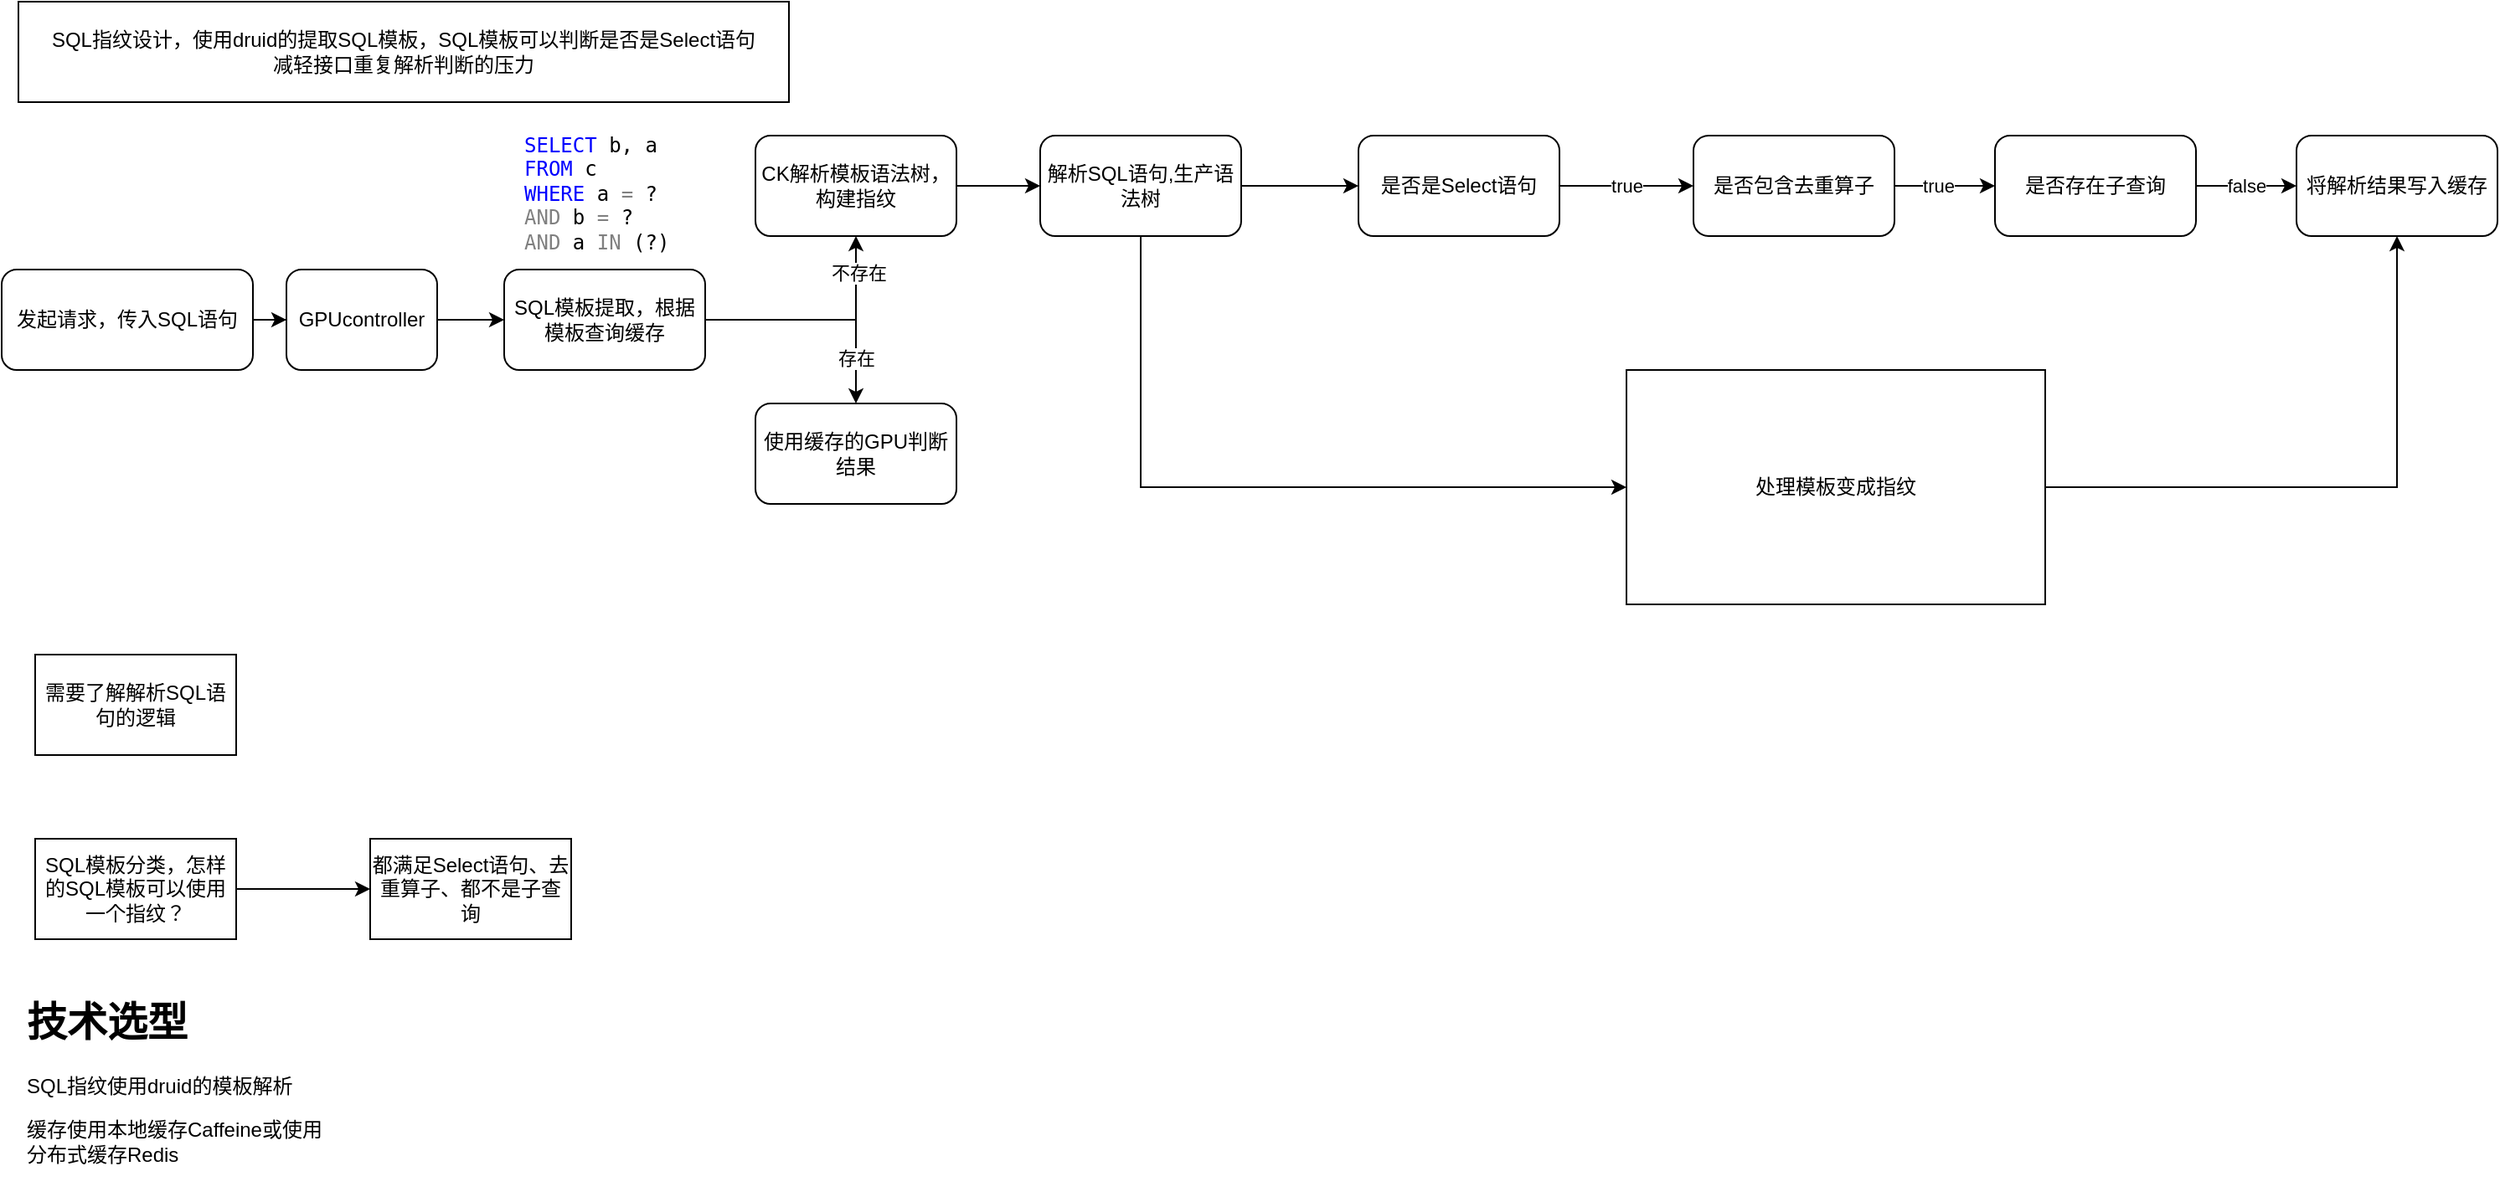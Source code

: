 <mxfile version="21.1.2" type="device">
  <diagram name="第 1 页" id="_-jHKvZz9BukLninsXsY">
    <mxGraphModel dx="1006" dy="493" grid="1" gridSize="10" guides="1" tooltips="1" connect="1" arrows="1" fold="1" page="1" pageScale="1" pageWidth="2339" pageHeight="3300" math="0" shadow="0">
      <root>
        <mxCell id="0" />
        <mxCell id="1" parent="0" />
        <mxCell id="zURV9CsW6-6Lo7girFdd-19" value="" style="edgeStyle=orthogonalEdgeStyle;rounded=0;orthogonalLoop=1;jettySize=auto;html=1;" edge="1" parent="1" source="zURV9CsW6-6Lo7girFdd-1" target="zURV9CsW6-6Lo7girFdd-3">
          <mxGeometry relative="1" as="geometry" />
        </mxCell>
        <mxCell id="zURV9CsW6-6Lo7girFdd-1" value="GPUcontroller" style="rounded=1;whiteSpace=wrap;html=1;" vertex="1" parent="1">
          <mxGeometry x="170" y="170" width="90" height="60" as="geometry" />
        </mxCell>
        <mxCell id="zURV9CsW6-6Lo7girFdd-2" value="SQL指纹设计，使用druid的提取SQL模板，SQL模板可以判断是否是Select语句&lt;br&gt;减轻接口重复解析判断的压力" style="rounded=0;whiteSpace=wrap;html=1;" vertex="1" parent="1">
          <mxGeometry x="10" y="10" width="460" height="60" as="geometry" />
        </mxCell>
        <mxCell id="zURV9CsW6-6Lo7girFdd-6" value="&amp;nbsp;不存在" style="edgeStyle=orthogonalEdgeStyle;rounded=0;orthogonalLoop=1;jettySize=auto;html=1;" edge="1" parent="1" source="zURV9CsW6-6Lo7girFdd-3" target="zURV9CsW6-6Lo7girFdd-5">
          <mxGeometry x="0.692" relative="1" as="geometry">
            <Array as="points">
              <mxPoint x="510" y="200" />
            </Array>
            <mxPoint as="offset" />
          </mxGeometry>
        </mxCell>
        <mxCell id="zURV9CsW6-6Lo7girFdd-9" style="edgeStyle=orthogonalEdgeStyle;rounded=0;orthogonalLoop=1;jettySize=auto;html=1;" edge="1" parent="1" source="zURV9CsW6-6Lo7girFdd-3" target="zURV9CsW6-6Lo7girFdd-8">
          <mxGeometry relative="1" as="geometry" />
        </mxCell>
        <mxCell id="zURV9CsW6-6Lo7girFdd-11" value="存在" style="edgeLabel;html=1;align=center;verticalAlign=middle;resizable=0;points=[];" vertex="1" connectable="0" parent="zURV9CsW6-6Lo7girFdd-9">
          <mxGeometry x="0.41" y="-3" relative="1" as="geometry">
            <mxPoint x="3" y="14" as="offset" />
          </mxGeometry>
        </mxCell>
        <mxCell id="zURV9CsW6-6Lo7girFdd-3" value="SQL模板提取，根据模板查询缓存" style="rounded=1;whiteSpace=wrap;html=1;" vertex="1" parent="1">
          <mxGeometry x="300" y="170" width="120" height="60" as="geometry" />
        </mxCell>
        <mxCell id="zURV9CsW6-6Lo7girFdd-21" value="" style="edgeStyle=orthogonalEdgeStyle;rounded=0;orthogonalLoop=1;jettySize=auto;html=1;" edge="1" parent="1" source="zURV9CsW6-6Lo7girFdd-5" target="zURV9CsW6-6Lo7girFdd-15">
          <mxGeometry relative="1" as="geometry" />
        </mxCell>
        <mxCell id="zURV9CsW6-6Lo7girFdd-5" value="CK解析模板语法树，构建指纹" style="rounded=1;whiteSpace=wrap;html=1;" vertex="1" parent="1">
          <mxGeometry x="450" y="90" width="120" height="60" as="geometry" />
        </mxCell>
        <mxCell id="zURV9CsW6-6Lo7girFdd-8" value="使用缓存的GPU判断结果" style="rounded=1;whiteSpace=wrap;html=1;" vertex="1" parent="1">
          <mxGeometry x="450" y="250" width="120" height="60" as="geometry" />
        </mxCell>
        <mxCell id="zURV9CsW6-6Lo7girFdd-13" style="edgeStyle=orthogonalEdgeStyle;rounded=0;orthogonalLoop=1;jettySize=auto;html=1;entryX=0;entryY=0.5;entryDx=0;entryDy=0;" edge="1" parent="1" source="zURV9CsW6-6Lo7girFdd-12" target="zURV9CsW6-6Lo7girFdd-1">
          <mxGeometry relative="1" as="geometry" />
        </mxCell>
        <mxCell id="zURV9CsW6-6Lo7girFdd-12" value="发起请求，传入SQL语句" style="rounded=1;whiteSpace=wrap;html=1;" vertex="1" parent="1">
          <mxGeometry y="170" width="150" height="60" as="geometry" />
        </mxCell>
        <mxCell id="zURV9CsW6-6Lo7girFdd-14" value="&lt;pre&gt;&lt;span style=&quot;color: rgba(0, 0, 255, 1)&quot;&gt;SELECT&lt;/span&gt;&lt;span style=&quot;color: rgba(0, 0, 0, 1)&quot;&gt; b, a&#xa;&lt;/span&gt;&lt;span style=&quot;color: rgba(0, 0, 255, 1)&quot;&gt;FROM&lt;/span&gt;&lt;span style=&quot;color: rgba(0, 0, 0, 1)&quot;&gt; c&#xa;&lt;/span&gt;&lt;span style=&quot;color: rgba(0, 0, 255, 1)&quot;&gt;WHERE&lt;/span&gt; a &lt;span style=&quot;color: rgba(128, 128, 128, 1)&quot;&gt;=&lt;/span&gt;&lt;span style=&quot;color: rgba(0, 0, 0, 1)&quot;&gt; ?&#xa;&lt;/span&gt;&lt;span style=&quot;color: rgba(128, 128, 128, 1)&quot;&gt;AND&lt;/span&gt; b &lt;span style=&quot;color: rgba(128, 128, 128, 1)&quot;&gt;=&lt;/span&gt;&lt;span style=&quot;color: rgba(0, 0, 0, 1)&quot;&gt; ?&#xa;&lt;/span&gt;&lt;span style=&quot;color: rgba(128, 128, 128, 1)&quot;&gt;AND&lt;/span&gt; a &lt;span style=&quot;color: rgba(128, 128, 128, 1)&quot;&gt;IN&lt;/span&gt; (?)&lt;/pre&gt;" style="text;whiteSpace=wrap;html=1;" vertex="1" parent="1">
          <mxGeometry x="310" y="70" width="110" height="120" as="geometry" />
        </mxCell>
        <mxCell id="zURV9CsW6-6Lo7girFdd-17" value="true" style="edgeStyle=orthogonalEdgeStyle;rounded=0;orthogonalLoop=1;jettySize=auto;html=1;exitX=1;exitY=0.5;exitDx=0;exitDy=0;" edge="1" parent="1" source="zURV9CsW6-6Lo7girFdd-39" target="zURV9CsW6-6Lo7girFdd-16">
          <mxGeometry relative="1" as="geometry" />
        </mxCell>
        <mxCell id="zURV9CsW6-6Lo7girFdd-37" style="edgeStyle=orthogonalEdgeStyle;rounded=0;orthogonalLoop=1;jettySize=auto;html=1;entryX=0;entryY=0.5;entryDx=0;entryDy=0;" edge="1" parent="1" source="zURV9CsW6-6Lo7girFdd-15" target="zURV9CsW6-6Lo7girFdd-36">
          <mxGeometry relative="1" as="geometry">
            <Array as="points">
              <mxPoint x="680" y="300" />
            </Array>
          </mxGeometry>
        </mxCell>
        <mxCell id="zURV9CsW6-6Lo7girFdd-40" style="edgeStyle=orthogonalEdgeStyle;rounded=0;orthogonalLoop=1;jettySize=auto;html=1;exitX=1;exitY=0.5;exitDx=0;exitDy=0;entryX=0;entryY=0.5;entryDx=0;entryDy=0;" edge="1" parent="1" source="zURV9CsW6-6Lo7girFdd-15" target="zURV9CsW6-6Lo7girFdd-39">
          <mxGeometry relative="1" as="geometry" />
        </mxCell>
        <mxCell id="zURV9CsW6-6Lo7girFdd-15" value="解析SQL语句,生产语法树" style="rounded=1;whiteSpace=wrap;html=1;" vertex="1" parent="1">
          <mxGeometry x="620" y="90" width="120" height="60" as="geometry" />
        </mxCell>
        <mxCell id="zURV9CsW6-6Lo7girFdd-23" value="" style="edgeStyle=orthogonalEdgeStyle;rounded=0;orthogonalLoop=1;jettySize=auto;html=1;" edge="1" parent="1" source="zURV9CsW6-6Lo7girFdd-16" target="zURV9CsW6-6Lo7girFdd-22">
          <mxGeometry relative="1" as="geometry" />
        </mxCell>
        <mxCell id="zURV9CsW6-6Lo7girFdd-24" value="true" style="edgeLabel;html=1;align=center;verticalAlign=middle;resizable=0;points=[];" vertex="1" connectable="0" parent="zURV9CsW6-6Lo7girFdd-23">
          <mxGeometry x="0.219" y="-2" relative="1" as="geometry">
            <mxPoint x="-11" y="-2" as="offset" />
          </mxGeometry>
        </mxCell>
        <mxCell id="zURV9CsW6-6Lo7girFdd-16" value="是否包含去重算子" style="whiteSpace=wrap;html=1;rounded=1;" vertex="1" parent="1">
          <mxGeometry x="1010" y="90" width="120" height="60" as="geometry" />
        </mxCell>
        <mxCell id="zURV9CsW6-6Lo7girFdd-28" value="" style="edgeStyle=orthogonalEdgeStyle;rounded=0;orthogonalLoop=1;jettySize=auto;html=1;" edge="1" parent="1" source="zURV9CsW6-6Lo7girFdd-20" target="zURV9CsW6-6Lo7girFdd-27">
          <mxGeometry relative="1" as="geometry" />
        </mxCell>
        <mxCell id="zURV9CsW6-6Lo7girFdd-20" value="SQL模板分类，怎样的SQL模板可以使用一个指纹？" style="rounded=0;whiteSpace=wrap;html=1;" vertex="1" parent="1">
          <mxGeometry x="20" y="510" width="120" height="60" as="geometry" />
        </mxCell>
        <mxCell id="zURV9CsW6-6Lo7girFdd-26" value="false" style="edgeStyle=orthogonalEdgeStyle;rounded=0;orthogonalLoop=1;jettySize=auto;html=1;" edge="1" parent="1" source="zURV9CsW6-6Lo7girFdd-22" target="zURV9CsW6-6Lo7girFdd-25">
          <mxGeometry relative="1" as="geometry" />
        </mxCell>
        <mxCell id="zURV9CsW6-6Lo7girFdd-22" value="是否存在子查询" style="whiteSpace=wrap;html=1;rounded=1;" vertex="1" parent="1">
          <mxGeometry x="1190" y="90" width="120" height="60" as="geometry" />
        </mxCell>
        <mxCell id="zURV9CsW6-6Lo7girFdd-25" value="将解析结果写入缓存" style="whiteSpace=wrap;html=1;rounded=1;" vertex="1" parent="1">
          <mxGeometry x="1370" y="90" width="120" height="60" as="geometry" />
        </mxCell>
        <mxCell id="zURV9CsW6-6Lo7girFdd-27" value="都满足Select语句、去重算子、都不是子查询" style="whiteSpace=wrap;html=1;rounded=0;" vertex="1" parent="1">
          <mxGeometry x="220" y="510" width="120" height="60" as="geometry" />
        </mxCell>
        <mxCell id="zURV9CsW6-6Lo7girFdd-35" value="&lt;h1&gt;技术选型&lt;/h1&gt;&lt;p&gt;SQL指纹使用druid的模板解析&lt;/p&gt;&lt;p&gt;缓存使用本地缓存Caffeine或使用分布式缓存Redis&lt;/p&gt;&lt;h1 style=&quot;box-sizing: border-box; break-after: avoid-page; break-inside: avoid; orphans: 4; font-size: 2.25em; margin-top: 1rem; margin-bottom: 1rem; color: rgb(201, 209, 217); font-family: Nunito, sans-serif; padding-top: 20px; position: relative; line-height: 1.2; cursor: text; padding-bottom: 0.3em; border-bottom: 1px solid var(--color-border-secondary); text-align: justify;&quot; class=&quot;md-end-block md-heading md-focus&quot;&gt;&lt;br&gt;&lt;/h1&gt;" style="text;html=1;strokeColor=none;fillColor=none;spacing=5;spacingTop=-20;whiteSpace=wrap;overflow=hidden;rounded=0;" vertex="1" parent="1">
          <mxGeometry x="10" y="600" width="190" height="120" as="geometry" />
        </mxCell>
        <mxCell id="zURV9CsW6-6Lo7girFdd-42" style="edgeStyle=orthogonalEdgeStyle;rounded=0;orthogonalLoop=1;jettySize=auto;html=1;entryX=0.5;entryY=1;entryDx=0;entryDy=0;" edge="1" parent="1" source="zURV9CsW6-6Lo7girFdd-36" target="zURV9CsW6-6Lo7girFdd-25">
          <mxGeometry relative="1" as="geometry">
            <mxPoint x="1315" y="300" as="targetPoint" />
          </mxGeometry>
        </mxCell>
        <mxCell id="zURV9CsW6-6Lo7girFdd-36" value="处理模板变成指纹" style="rounded=0;whiteSpace=wrap;html=1;" vertex="1" parent="1">
          <mxGeometry x="970" y="230" width="250" height="140" as="geometry" />
        </mxCell>
        <mxCell id="zURV9CsW6-6Lo7girFdd-38" value="需要了解解析SQL语句的逻辑" style="rounded=0;whiteSpace=wrap;html=1;" vertex="1" parent="1">
          <mxGeometry x="20" y="400" width="120" height="60" as="geometry" />
        </mxCell>
        <mxCell id="zURV9CsW6-6Lo7girFdd-39" value="是否是Select语句" style="rounded=1;whiteSpace=wrap;html=1;" vertex="1" parent="1">
          <mxGeometry x="810" y="90" width="120" height="60" as="geometry" />
        </mxCell>
      </root>
    </mxGraphModel>
  </diagram>
</mxfile>
